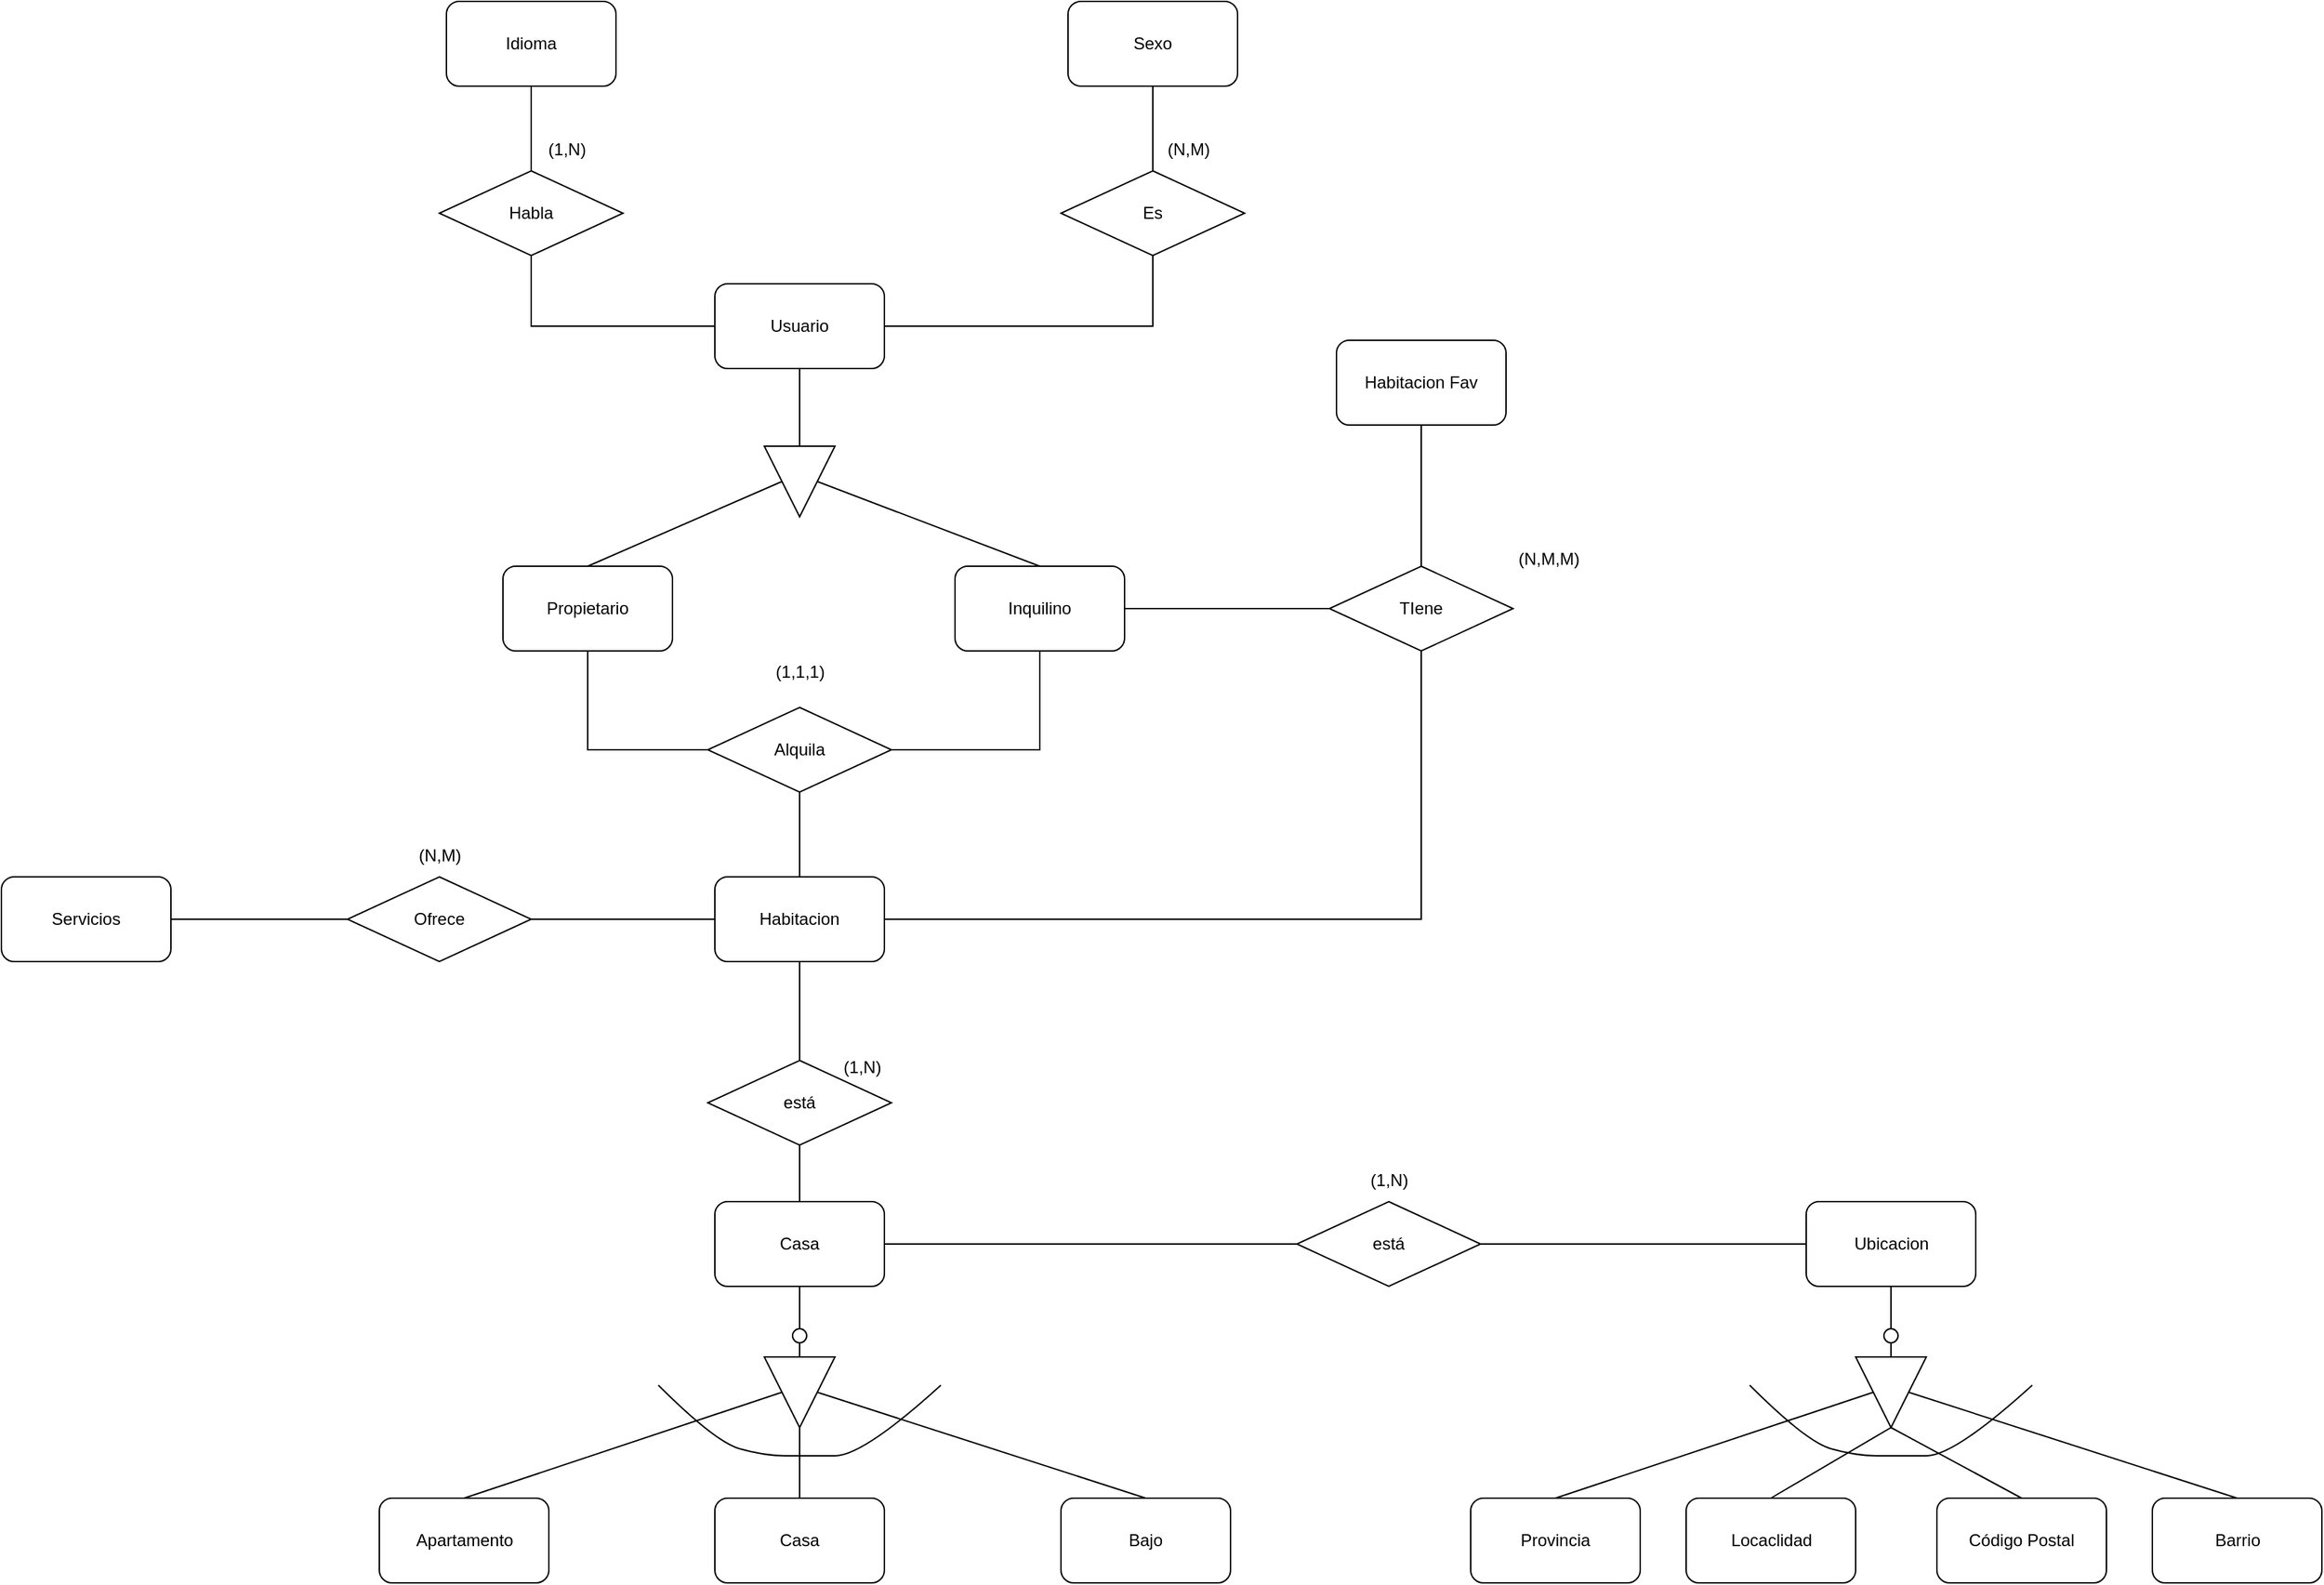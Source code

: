 <mxfile version="20.7.2" type="github">
  <diagram id="J2GXFOYjXk2J2oIvpyIB" name="Página-1">
    <mxGraphModel dx="3491" dy="924" grid="1" gridSize="10" guides="1" tooltips="1" connect="1" arrows="1" fold="1" page="1" pageScale="1" pageWidth="827" pageHeight="1169" math="0" shadow="0">
      <root>
        <mxCell id="0" />
        <mxCell id="1" parent="0" />
        <mxCell id="_GXC5Yq0P-tagLndNN0D-5" style="edgeStyle=orthogonalEdgeStyle;rounded=0;orthogonalLoop=1;jettySize=auto;html=1;exitX=0.5;exitY=1;exitDx=0;exitDy=0;entryX=0;entryY=0.5;entryDx=0;entryDy=0;endArrow=none;endFill=0;" parent="1" source="_GXC5Yq0P-tagLndNN0D-1" target="_GXC5Yq0P-tagLndNN0D-4" edge="1">
          <mxGeometry relative="1" as="geometry" />
        </mxCell>
        <mxCell id="_GXC5Yq0P-tagLndNN0D-1" value="Usuario" style="rounded=1;whiteSpace=wrap;html=1;" parent="1" vertex="1">
          <mxGeometry x="335" y="220" width="120" height="60" as="geometry" />
        </mxCell>
        <mxCell id="_GXC5Yq0P-tagLndNN0D-10" style="edgeStyle=orthogonalEdgeStyle;rounded=0;orthogonalLoop=1;jettySize=auto;html=1;exitX=0.5;exitY=1;exitDx=0;exitDy=0;entryX=0;entryY=0.5;entryDx=0;entryDy=0;endArrow=none;endFill=0;" parent="1" source="_GXC5Yq0P-tagLndNN0D-2" target="_GXC5Yq0P-tagLndNN0D-8" edge="1">
          <mxGeometry relative="1" as="geometry" />
        </mxCell>
        <mxCell id="_GXC5Yq0P-tagLndNN0D-2" value="Propietario" style="rounded=1;whiteSpace=wrap;html=1;" parent="1" vertex="1">
          <mxGeometry x="185" y="420" width="120" height="60" as="geometry" />
        </mxCell>
        <mxCell id="_GXC5Yq0P-tagLndNN0D-11" style="edgeStyle=orthogonalEdgeStyle;rounded=0;orthogonalLoop=1;jettySize=auto;html=1;exitX=0.5;exitY=1;exitDx=0;exitDy=0;entryX=1;entryY=0.5;entryDx=0;entryDy=0;endArrow=none;endFill=0;" parent="1" source="_GXC5Yq0P-tagLndNN0D-3" target="_GXC5Yq0P-tagLndNN0D-8" edge="1">
          <mxGeometry relative="1" as="geometry" />
        </mxCell>
        <mxCell id="_GXC5Yq0P-tagLndNN0D-26" style="edgeStyle=orthogonalEdgeStyle;rounded=0;orthogonalLoop=1;jettySize=auto;html=1;entryX=0;entryY=0.5;entryDx=0;entryDy=0;endArrow=none;endFill=0;" parent="1" source="_GXC5Yq0P-tagLndNN0D-3" target="_GXC5Yq0P-tagLndNN0D-24" edge="1">
          <mxGeometry relative="1" as="geometry" />
        </mxCell>
        <mxCell id="_GXC5Yq0P-tagLndNN0D-3" value="Inquilino" style="rounded=1;whiteSpace=wrap;html=1;" parent="1" vertex="1">
          <mxGeometry x="505" y="420" width="120" height="60" as="geometry" />
        </mxCell>
        <mxCell id="_GXC5Yq0P-tagLndNN0D-6" style="rounded=0;orthogonalLoop=1;jettySize=auto;html=1;exitX=0.5;exitY=1;exitDx=0;exitDy=0;entryX=0.5;entryY=0;entryDx=0;entryDy=0;endArrow=none;endFill=0;" parent="1" source="_GXC5Yq0P-tagLndNN0D-4" target="_GXC5Yq0P-tagLndNN0D-2" edge="1">
          <mxGeometry relative="1" as="geometry" />
        </mxCell>
        <mxCell id="_GXC5Yq0P-tagLndNN0D-7" style="edgeStyle=none;rounded=0;orthogonalLoop=1;jettySize=auto;html=1;exitX=0.5;exitY=0;exitDx=0;exitDy=0;entryX=0.5;entryY=0;entryDx=0;entryDy=0;endArrow=none;endFill=0;" parent="1" source="_GXC5Yq0P-tagLndNN0D-4" target="_GXC5Yq0P-tagLndNN0D-3" edge="1">
          <mxGeometry relative="1" as="geometry" />
        </mxCell>
        <mxCell id="_GXC5Yq0P-tagLndNN0D-4" value="" style="triangle;whiteSpace=wrap;html=1;rotation=90;" parent="1" vertex="1">
          <mxGeometry x="370" y="335" width="50" height="50" as="geometry" />
        </mxCell>
        <mxCell id="_GXC5Yq0P-tagLndNN0D-12" style="edgeStyle=orthogonalEdgeStyle;rounded=0;orthogonalLoop=1;jettySize=auto;html=1;entryX=0.5;entryY=0;entryDx=0;entryDy=0;endArrow=none;endFill=0;" parent="1" source="_GXC5Yq0P-tagLndNN0D-8" target="_GXC5Yq0P-tagLndNN0D-9" edge="1">
          <mxGeometry relative="1" as="geometry" />
        </mxCell>
        <mxCell id="_GXC5Yq0P-tagLndNN0D-8" value="Alquila" style="rhombus;whiteSpace=wrap;html=1;" parent="1" vertex="1">
          <mxGeometry x="330" y="520" width="130" height="60" as="geometry" />
        </mxCell>
        <mxCell id="H1hdoALfELGVOp0SBB5l-1" style="edgeStyle=orthogonalEdgeStyle;rounded=0;orthogonalLoop=1;jettySize=auto;html=1;entryX=0.5;entryY=1;entryDx=0;entryDy=0;endArrow=none;endFill=0;" edge="1" parent="1" source="_GXC5Yq0P-tagLndNN0D-9" target="_GXC5Yq0P-tagLndNN0D-24">
          <mxGeometry relative="1" as="geometry" />
        </mxCell>
        <mxCell id="_GXC5Yq0P-tagLndNN0D-9" value="Habitacion" style="rounded=1;whiteSpace=wrap;html=1;" parent="1" vertex="1">
          <mxGeometry x="335" y="640" width="120" height="60" as="geometry" />
        </mxCell>
        <mxCell id="_GXC5Yq0P-tagLndNN0D-13" value="(1,1,1)" style="text;html=1;align=center;verticalAlign=middle;resizable=0;points=[];autosize=1;strokeColor=none;fillColor=none;" parent="1" vertex="1">
          <mxGeometry x="365" y="480" width="60" height="30" as="geometry" />
        </mxCell>
        <mxCell id="_GXC5Yq0P-tagLndNN0D-20" style="edgeStyle=orthogonalEdgeStyle;rounded=0;orthogonalLoop=1;jettySize=auto;html=1;exitX=0.5;exitY=1;exitDx=0;exitDy=0;entryX=0.5;entryY=0;entryDx=0;entryDy=0;endArrow=none;endFill=0;" parent="1" source="_GXC5Yq0P-tagLndNN0D-14" target="_GXC5Yq0P-tagLndNN0D-19" edge="1">
          <mxGeometry relative="1" as="geometry" />
        </mxCell>
        <mxCell id="_GXC5Yq0P-tagLndNN0D-14" value="Sexo" style="rounded=1;whiteSpace=wrap;html=1;" parent="1" vertex="1">
          <mxGeometry x="585" y="20" width="120" height="60" as="geometry" />
        </mxCell>
        <mxCell id="_GXC5Yq0P-tagLndNN0D-17" style="edgeStyle=orthogonalEdgeStyle;rounded=0;orthogonalLoop=1;jettySize=auto;html=1;entryX=0.5;entryY=0;entryDx=0;entryDy=0;endArrow=none;endFill=0;" parent="1" source="_GXC5Yq0P-tagLndNN0D-15" target="_GXC5Yq0P-tagLndNN0D-16" edge="1">
          <mxGeometry relative="1" as="geometry" />
        </mxCell>
        <mxCell id="_GXC5Yq0P-tagLndNN0D-15" value="Idioma" style="rounded=1;whiteSpace=wrap;html=1;" parent="1" vertex="1">
          <mxGeometry x="145" y="20" width="120" height="60" as="geometry" />
        </mxCell>
        <mxCell id="_GXC5Yq0P-tagLndNN0D-18" style="edgeStyle=orthogonalEdgeStyle;rounded=0;orthogonalLoop=1;jettySize=auto;html=1;exitX=0.5;exitY=1;exitDx=0;exitDy=0;entryX=0;entryY=0.5;entryDx=0;entryDy=0;endArrow=none;endFill=0;" parent="1" source="_GXC5Yq0P-tagLndNN0D-16" target="_GXC5Yq0P-tagLndNN0D-1" edge="1">
          <mxGeometry relative="1" as="geometry" />
        </mxCell>
        <mxCell id="_GXC5Yq0P-tagLndNN0D-16" value="Habla" style="rhombus;whiteSpace=wrap;html=1;" parent="1" vertex="1">
          <mxGeometry x="140" y="140" width="130" height="60" as="geometry" />
        </mxCell>
        <mxCell id="_GXC5Yq0P-tagLndNN0D-21" style="edgeStyle=orthogonalEdgeStyle;rounded=0;orthogonalLoop=1;jettySize=auto;html=1;exitX=0.5;exitY=1;exitDx=0;exitDy=0;entryX=1;entryY=0.5;entryDx=0;entryDy=0;endArrow=none;endFill=0;" parent="1" source="_GXC5Yq0P-tagLndNN0D-19" target="_GXC5Yq0P-tagLndNN0D-1" edge="1">
          <mxGeometry relative="1" as="geometry" />
        </mxCell>
        <mxCell id="_GXC5Yq0P-tagLndNN0D-19" value="Es" style="rhombus;whiteSpace=wrap;html=1;" parent="1" vertex="1">
          <mxGeometry x="580" y="140" width="130" height="60" as="geometry" />
        </mxCell>
        <mxCell id="_GXC5Yq0P-tagLndNN0D-22" value="(1,N)" style="text;html=1;align=center;verticalAlign=middle;resizable=0;points=[];autosize=1;strokeColor=none;fillColor=none;" parent="1" vertex="1">
          <mxGeometry x="205" y="110" width="50" height="30" as="geometry" />
        </mxCell>
        <mxCell id="_GXC5Yq0P-tagLndNN0D-23" value="(N,M)" style="text;html=1;align=center;verticalAlign=middle;resizable=0;points=[];autosize=1;strokeColor=none;fillColor=none;" parent="1" vertex="1">
          <mxGeometry x="645" y="110" width="50" height="30" as="geometry" />
        </mxCell>
        <mxCell id="_GXC5Yq0P-tagLndNN0D-28" style="edgeStyle=orthogonalEdgeStyle;rounded=0;orthogonalLoop=1;jettySize=auto;html=1;exitX=0.5;exitY=0;exitDx=0;exitDy=0;entryX=0.5;entryY=1;entryDx=0;entryDy=0;endArrow=none;endFill=0;" parent="1" source="_GXC5Yq0P-tagLndNN0D-24" target="_GXC5Yq0P-tagLndNN0D-27" edge="1">
          <mxGeometry relative="1" as="geometry" />
        </mxCell>
        <mxCell id="_GXC5Yq0P-tagLndNN0D-24" value="TIene" style="rhombus;whiteSpace=wrap;html=1;" parent="1" vertex="1">
          <mxGeometry x="770" y="420" width="130" height="60" as="geometry" />
        </mxCell>
        <mxCell id="_GXC5Yq0P-tagLndNN0D-27" value="Habitacion Fav" style="rounded=1;whiteSpace=wrap;html=1;" parent="1" vertex="1">
          <mxGeometry x="775" y="260" width="120" height="60" as="geometry" />
        </mxCell>
        <mxCell id="_GXC5Yq0P-tagLndNN0D-29" value="(N,M,M)" style="text;html=1;align=center;verticalAlign=middle;resizable=0;points=[];autosize=1;strokeColor=none;fillColor=none;" parent="1" vertex="1">
          <mxGeometry x="895" y="400" width="60" height="30" as="geometry" />
        </mxCell>
        <mxCell id="_GXC5Yq0P-tagLndNN0D-31" style="edgeStyle=orthogonalEdgeStyle;rounded=0;orthogonalLoop=1;jettySize=auto;html=1;entryX=0;entryY=0.5;entryDx=0;entryDy=0;endArrow=none;endFill=0;" parent="1" source="_GXC5Yq0P-tagLndNN0D-30" target="_GXC5Yq0P-tagLndNN0D-9" edge="1">
          <mxGeometry relative="1" as="geometry" />
        </mxCell>
        <mxCell id="_GXC5Yq0P-tagLndNN0D-30" value="Ofrece" style="rhombus;whiteSpace=wrap;html=1;" parent="1" vertex="1">
          <mxGeometry x="75" y="640" width="130" height="60" as="geometry" />
        </mxCell>
        <mxCell id="_GXC5Yq0P-tagLndNN0D-33" style="edgeStyle=orthogonalEdgeStyle;rounded=0;orthogonalLoop=1;jettySize=auto;html=1;entryX=0;entryY=0.5;entryDx=0;entryDy=0;endArrow=none;endFill=0;" parent="1" source="_GXC5Yq0P-tagLndNN0D-32" target="_GXC5Yq0P-tagLndNN0D-30" edge="1">
          <mxGeometry relative="1" as="geometry" />
        </mxCell>
        <mxCell id="_GXC5Yq0P-tagLndNN0D-32" value="Servicios" style="rounded=1;whiteSpace=wrap;html=1;" parent="1" vertex="1">
          <mxGeometry x="-170" y="640" width="120" height="60" as="geometry" />
        </mxCell>
        <mxCell id="_GXC5Yq0P-tagLndNN0D-34" value="(N,M)" style="text;html=1;align=center;verticalAlign=middle;resizable=0;points=[];autosize=1;strokeColor=none;fillColor=none;" parent="1" vertex="1">
          <mxGeometry x="115" y="610" width="50" height="30" as="geometry" />
        </mxCell>
        <mxCell id="_GXC5Yq0P-tagLndNN0D-36" style="edgeStyle=orthogonalEdgeStyle;rounded=0;orthogonalLoop=1;jettySize=auto;html=1;entryX=0.5;entryY=1;entryDx=0;entryDy=0;endArrow=none;endFill=0;" parent="1" source="_GXC5Yq0P-tagLndNN0D-35" target="_GXC5Yq0P-tagLndNN0D-9" edge="1">
          <mxGeometry relative="1" as="geometry" />
        </mxCell>
        <mxCell id="_GXC5Yq0P-tagLndNN0D-56" style="edgeStyle=none;rounded=0;orthogonalLoop=1;jettySize=auto;html=1;exitX=0.5;exitY=1;exitDx=0;exitDy=0;entryX=0.5;entryY=0;entryDx=0;entryDy=0;endArrow=none;endFill=0;" parent="1" source="_GXC5Yq0P-tagLndNN0D-35" target="_GXC5Yq0P-tagLndNN0D-44" edge="1">
          <mxGeometry relative="1" as="geometry" />
        </mxCell>
        <mxCell id="_GXC5Yq0P-tagLndNN0D-35" value="está" style="rhombus;whiteSpace=wrap;html=1;" parent="1" vertex="1">
          <mxGeometry x="330" y="770" width="130" height="60" as="geometry" />
        </mxCell>
        <mxCell id="_GXC5Yq0P-tagLndNN0D-37" value="Apartamento" style="rounded=1;whiteSpace=wrap;html=1;" parent="1" vertex="1">
          <mxGeometry x="97.5" y="1080" width="120" height="60" as="geometry" />
        </mxCell>
        <mxCell id="_GXC5Yq0P-tagLndNN0D-38" value="Bajo" style="rounded=1;whiteSpace=wrap;html=1;" parent="1" vertex="1">
          <mxGeometry x="580" y="1080" width="120" height="60" as="geometry" />
        </mxCell>
        <mxCell id="_GXC5Yq0P-tagLndNN0D-39" value="Casa" style="rounded=1;whiteSpace=wrap;html=1;" parent="1" vertex="1">
          <mxGeometry x="335" y="1080" width="120" height="60" as="geometry" />
        </mxCell>
        <mxCell id="_GXC5Yq0P-tagLndNN0D-51" style="edgeStyle=none;rounded=0;orthogonalLoop=1;jettySize=auto;html=1;exitX=0.5;exitY=1;exitDx=0;exitDy=0;entryX=0.5;entryY=0;entryDx=0;entryDy=0;endArrow=none;endFill=0;" parent="1" source="_GXC5Yq0P-tagLndNN0D-44" target="_GXC5Yq0P-tagLndNN0D-45" edge="1">
          <mxGeometry relative="1" as="geometry" />
        </mxCell>
        <mxCell id="_GXC5Yq0P-tagLndNN0D-44" value="Casa" style="rounded=1;whiteSpace=wrap;html=1;" parent="1" vertex="1">
          <mxGeometry x="335" y="870" width="120" height="60" as="geometry" />
        </mxCell>
        <mxCell id="_GXC5Yq0P-tagLndNN0D-52" style="edgeStyle=none;rounded=0;orthogonalLoop=1;jettySize=auto;html=1;exitX=0.5;exitY=1;exitDx=0;exitDy=0;entryX=0;entryY=0.5;entryDx=0;entryDy=0;endArrow=none;endFill=0;" parent="1" source="_GXC5Yq0P-tagLndNN0D-45" target="_GXC5Yq0P-tagLndNN0D-47" edge="1">
          <mxGeometry relative="1" as="geometry" />
        </mxCell>
        <mxCell id="_GXC5Yq0P-tagLndNN0D-45" value="" style="ellipse;whiteSpace=wrap;html=1;aspect=fixed;" parent="1" vertex="1">
          <mxGeometry x="390" y="960" width="10" height="10" as="geometry" />
        </mxCell>
        <mxCell id="_GXC5Yq0P-tagLndNN0D-48" style="rounded=0;orthogonalLoop=1;jettySize=auto;html=1;exitX=0.5;exitY=1;exitDx=0;exitDy=0;entryX=0.5;entryY=0;entryDx=0;entryDy=0;endArrow=none;endFill=0;" parent="1" source="_GXC5Yq0P-tagLndNN0D-47" target="_GXC5Yq0P-tagLndNN0D-37" edge="1">
          <mxGeometry relative="1" as="geometry" />
        </mxCell>
        <mxCell id="_GXC5Yq0P-tagLndNN0D-49" style="edgeStyle=none;rounded=0;orthogonalLoop=1;jettySize=auto;html=1;exitX=1;exitY=0.5;exitDx=0;exitDy=0;entryX=0.5;entryY=0;entryDx=0;entryDy=0;endArrow=none;endFill=0;" parent="1" source="_GXC5Yq0P-tagLndNN0D-47" target="_GXC5Yq0P-tagLndNN0D-39" edge="1">
          <mxGeometry relative="1" as="geometry" />
        </mxCell>
        <mxCell id="_GXC5Yq0P-tagLndNN0D-50" style="edgeStyle=none;rounded=0;orthogonalLoop=1;jettySize=auto;html=1;exitX=0.5;exitY=0;exitDx=0;exitDy=0;entryX=0.5;entryY=0;entryDx=0;entryDy=0;endArrow=none;endFill=0;" parent="1" source="_GXC5Yq0P-tagLndNN0D-47" target="_GXC5Yq0P-tagLndNN0D-38" edge="1">
          <mxGeometry relative="1" as="geometry" />
        </mxCell>
        <mxCell id="_GXC5Yq0P-tagLndNN0D-47" value="" style="triangle;whiteSpace=wrap;html=1;rotation=90;" parent="1" vertex="1">
          <mxGeometry x="370" y="980" width="50" height="50" as="geometry" />
        </mxCell>
        <mxCell id="_GXC5Yq0P-tagLndNN0D-55" value="" style="curved=1;endArrow=none;html=1;rounded=0;endFill=0;" parent="1" edge="1">
          <mxGeometry width="50" height="50" relative="1" as="geometry">
            <mxPoint x="295" y="1000" as="sourcePoint" />
            <mxPoint x="495" y="1000" as="targetPoint" />
            <Array as="points">
              <mxPoint x="335" y="1040" />
              <mxPoint x="370" y="1050" />
              <mxPoint x="400" y="1050" />
              <mxPoint x="440" y="1050" />
            </Array>
          </mxGeometry>
        </mxCell>
        <mxCell id="_GXC5Yq0P-tagLndNN0D-57" value="(1,N)" style="text;html=1;align=center;verticalAlign=middle;resizable=0;points=[];autosize=1;strokeColor=none;fillColor=none;" parent="1" vertex="1">
          <mxGeometry x="414" y="760" width="50" height="30" as="geometry" />
        </mxCell>
        <mxCell id="_GXC5Yq0P-tagLndNN0D-58" value="Provincia" style="rounded=1;whiteSpace=wrap;html=1;" parent="1" vertex="1">
          <mxGeometry x="870" y="1080" width="120" height="60" as="geometry" />
        </mxCell>
        <mxCell id="_GXC5Yq0P-tagLndNN0D-59" value="Barrio" style="rounded=1;whiteSpace=wrap;html=1;" parent="1" vertex="1">
          <mxGeometry x="1352.5" y="1080" width="120" height="60" as="geometry" />
        </mxCell>
        <mxCell id="_GXC5Yq0P-tagLndNN0D-60" value="Locaclidad" style="rounded=1;whiteSpace=wrap;html=1;" parent="1" vertex="1">
          <mxGeometry x="1022.5" y="1080" width="120" height="60" as="geometry" />
        </mxCell>
        <mxCell id="_GXC5Yq0P-tagLndNN0D-61" style="edgeStyle=none;rounded=0;orthogonalLoop=1;jettySize=auto;html=1;exitX=0.5;exitY=1;exitDx=0;exitDy=0;entryX=0.5;entryY=0;entryDx=0;entryDy=0;endArrow=none;endFill=0;" parent="1" source="_GXC5Yq0P-tagLndNN0D-62" target="_GXC5Yq0P-tagLndNN0D-64" edge="1">
          <mxGeometry relative="1" as="geometry" />
        </mxCell>
        <mxCell id="_GXC5Yq0P-tagLndNN0D-62" value="Ubicacion" style="rounded=1;whiteSpace=wrap;html=1;" parent="1" vertex="1">
          <mxGeometry x="1107.5" y="870" width="120" height="60" as="geometry" />
        </mxCell>
        <mxCell id="_GXC5Yq0P-tagLndNN0D-63" style="edgeStyle=none;rounded=0;orthogonalLoop=1;jettySize=auto;html=1;exitX=0.5;exitY=1;exitDx=0;exitDy=0;entryX=0;entryY=0.5;entryDx=0;entryDy=0;endArrow=none;endFill=0;" parent="1" source="_GXC5Yq0P-tagLndNN0D-64" target="_GXC5Yq0P-tagLndNN0D-68" edge="1">
          <mxGeometry relative="1" as="geometry" />
        </mxCell>
        <mxCell id="_GXC5Yq0P-tagLndNN0D-64" value="" style="ellipse;whiteSpace=wrap;html=1;aspect=fixed;" parent="1" vertex="1">
          <mxGeometry x="1162.5" y="960" width="10" height="10" as="geometry" />
        </mxCell>
        <mxCell id="_GXC5Yq0P-tagLndNN0D-65" style="rounded=0;orthogonalLoop=1;jettySize=auto;html=1;exitX=0.5;exitY=1;exitDx=0;exitDy=0;entryX=0.5;entryY=0;entryDx=0;entryDy=0;endArrow=none;endFill=0;" parent="1" source="_GXC5Yq0P-tagLndNN0D-68" target="_GXC5Yq0P-tagLndNN0D-58" edge="1">
          <mxGeometry relative="1" as="geometry" />
        </mxCell>
        <mxCell id="_GXC5Yq0P-tagLndNN0D-66" style="edgeStyle=none;rounded=0;orthogonalLoop=1;jettySize=auto;html=1;exitX=1;exitY=0.5;exitDx=0;exitDy=0;entryX=0.5;entryY=0;entryDx=0;entryDy=0;endArrow=none;endFill=0;" parent="1" source="_GXC5Yq0P-tagLndNN0D-68" target="_GXC5Yq0P-tagLndNN0D-60" edge="1">
          <mxGeometry relative="1" as="geometry" />
        </mxCell>
        <mxCell id="_GXC5Yq0P-tagLndNN0D-67" style="edgeStyle=none;rounded=0;orthogonalLoop=1;jettySize=auto;html=1;exitX=0.5;exitY=0;exitDx=0;exitDy=0;entryX=0.5;entryY=0;entryDx=0;entryDy=0;endArrow=none;endFill=0;" parent="1" source="_GXC5Yq0P-tagLndNN0D-68" target="_GXC5Yq0P-tagLndNN0D-59" edge="1">
          <mxGeometry relative="1" as="geometry" />
        </mxCell>
        <mxCell id="_GXC5Yq0P-tagLndNN0D-71" style="edgeStyle=none;rounded=0;orthogonalLoop=1;jettySize=auto;html=1;exitX=1;exitY=0.5;exitDx=0;exitDy=0;entryX=0.5;entryY=0;entryDx=0;entryDy=0;endArrow=none;endFill=0;" parent="1" source="_GXC5Yq0P-tagLndNN0D-68" target="_GXC5Yq0P-tagLndNN0D-70" edge="1">
          <mxGeometry relative="1" as="geometry" />
        </mxCell>
        <mxCell id="_GXC5Yq0P-tagLndNN0D-68" value="" style="triangle;whiteSpace=wrap;html=1;rotation=90;" parent="1" vertex="1">
          <mxGeometry x="1142.5" y="980" width="50" height="50" as="geometry" />
        </mxCell>
        <mxCell id="_GXC5Yq0P-tagLndNN0D-69" value="" style="curved=1;endArrow=none;html=1;rounded=0;endFill=0;" parent="1" edge="1">
          <mxGeometry width="50" height="50" relative="1" as="geometry">
            <mxPoint x="1067.5" y="1000" as="sourcePoint" />
            <mxPoint x="1267.5" y="1000" as="targetPoint" />
            <Array as="points">
              <mxPoint x="1107.5" y="1040" />
              <mxPoint x="1142.5" y="1050" />
              <mxPoint x="1172.5" y="1050" />
              <mxPoint x="1212.5" y="1050" />
            </Array>
          </mxGeometry>
        </mxCell>
        <mxCell id="_GXC5Yq0P-tagLndNN0D-70" value="Código Postal" style="rounded=1;whiteSpace=wrap;html=1;" parent="1" vertex="1">
          <mxGeometry x="1200" y="1080" width="120" height="60" as="geometry" />
        </mxCell>
        <mxCell id="_GXC5Yq0P-tagLndNN0D-73" style="edgeStyle=none;rounded=0;orthogonalLoop=1;jettySize=auto;html=1;entryX=1;entryY=0.5;entryDx=0;entryDy=0;endArrow=none;endFill=0;" parent="1" source="_GXC5Yq0P-tagLndNN0D-72" target="_GXC5Yq0P-tagLndNN0D-44" edge="1">
          <mxGeometry relative="1" as="geometry" />
        </mxCell>
        <mxCell id="_GXC5Yq0P-tagLndNN0D-74" style="edgeStyle=none;rounded=0;orthogonalLoop=1;jettySize=auto;html=1;entryX=0;entryY=0.5;entryDx=0;entryDy=0;endArrow=none;endFill=0;" parent="1" source="_GXC5Yq0P-tagLndNN0D-72" target="_GXC5Yq0P-tagLndNN0D-62" edge="1">
          <mxGeometry relative="1" as="geometry" />
        </mxCell>
        <mxCell id="_GXC5Yq0P-tagLndNN0D-72" value="está" style="rhombus;whiteSpace=wrap;html=1;" parent="1" vertex="1">
          <mxGeometry x="747" y="870" width="130" height="60" as="geometry" />
        </mxCell>
        <mxCell id="_GXC5Yq0P-tagLndNN0D-75" value="(1,N)" style="text;html=1;align=center;verticalAlign=middle;resizable=0;points=[];autosize=1;strokeColor=none;fillColor=none;" parent="1" vertex="1">
          <mxGeometry x="787" y="840" width="50" height="30" as="geometry" />
        </mxCell>
      </root>
    </mxGraphModel>
  </diagram>
</mxfile>
